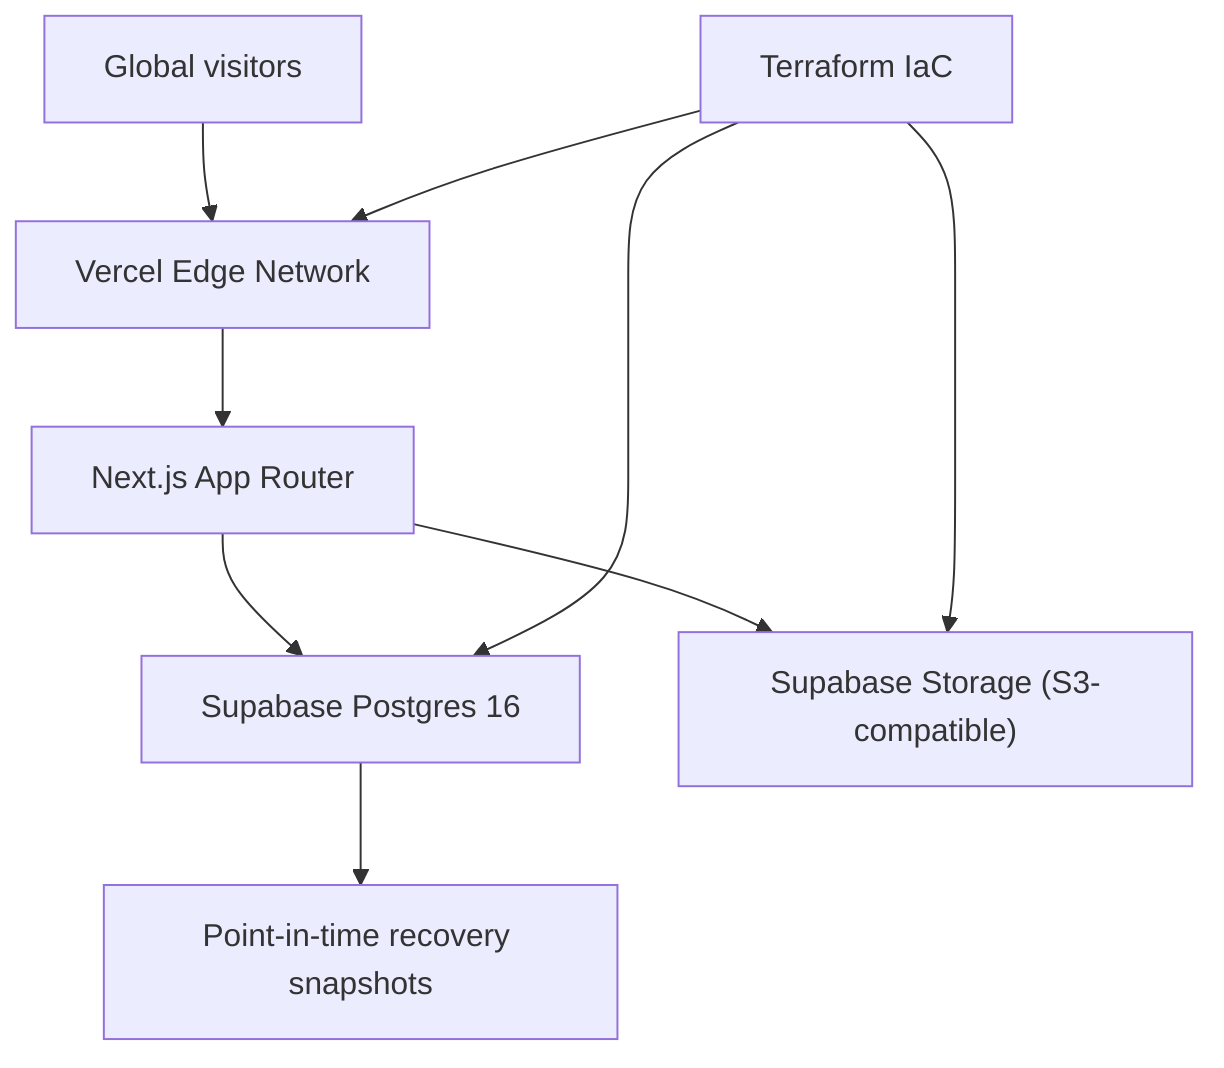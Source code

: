 flowchart TD
    Visitors["Global visitors"] --> VercelEdge["Vercel Edge Network"]
    VercelEdge --> NextApp["Next.js App Router"]
    NextApp --> SupabasePostgres["Supabase Postgres 16"]
    NextApp --> SupabaseStorage["Supabase Storage (S3-compatible)"]
    Terraform["Terraform IaC"] --> VercelEdge
    Terraform --> SupabasePostgres
    Terraform --> SupabaseStorage
    SupabasePostgres --> PITR["Point-in-time recovery snapshots"]